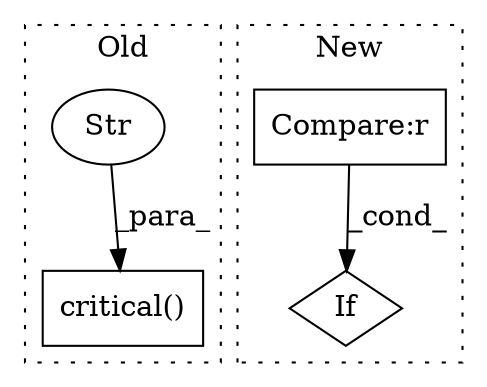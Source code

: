 digraph G {
subgraph cluster0 {
1 [label="critical()" a="75" s="8683,8718" l="21,1" shape="box"];
3 [label="Str" a="66" s="8704" l="14" shape="ellipse"];
label = "Old";
style="dotted";
}
subgraph cluster1 {
2 [label="If" a="96" s="11611" l="3" shape="diamond"];
4 [label="Compare:r" a="40" s="11614" l="33" shape="box"];
label = "New";
style="dotted";
}
3 -> 1 [label="_para_"];
4 -> 2 [label="_cond_"];
}